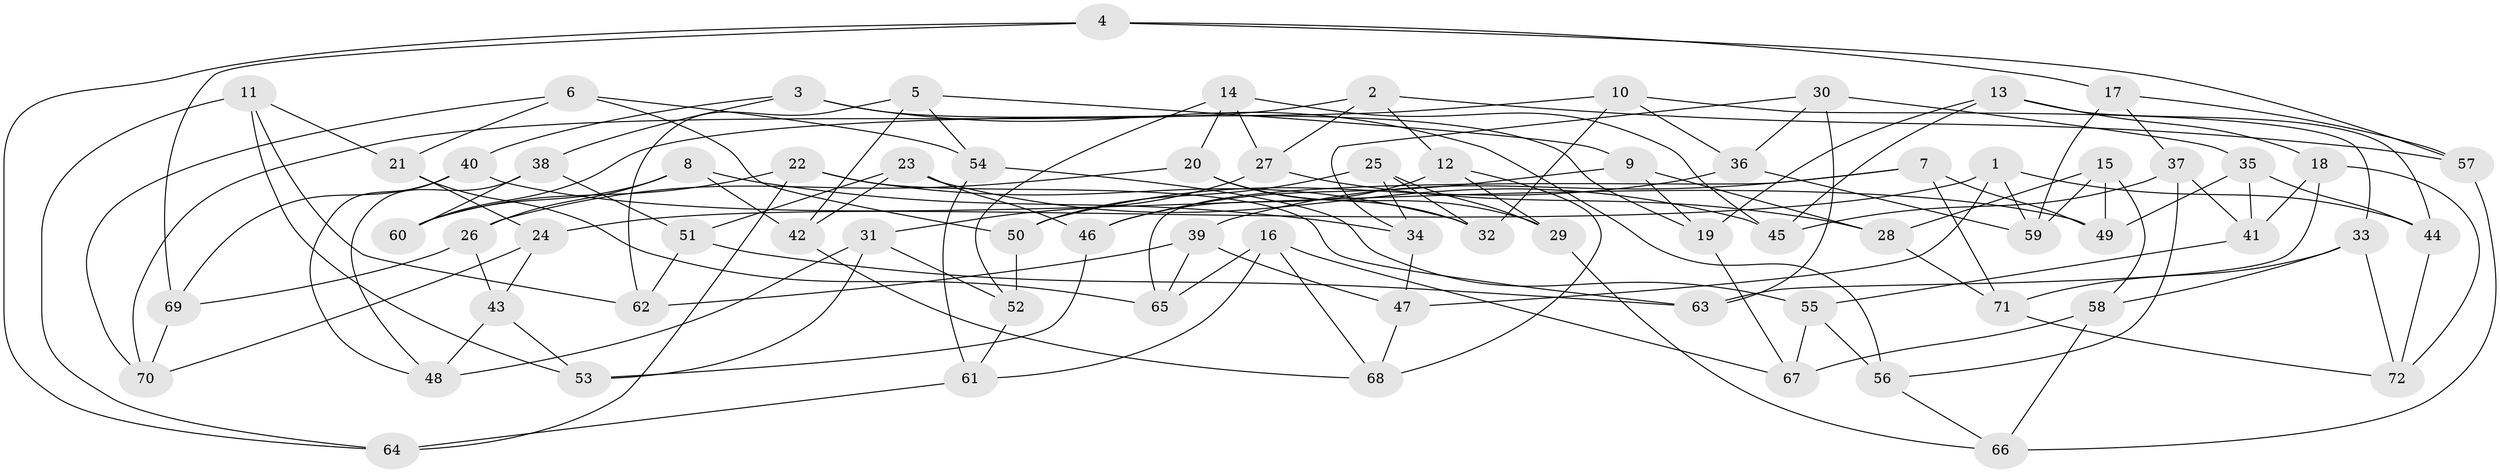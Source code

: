 // coarse degree distribution, {4: 0.29545454545454547, 6: 0.4318181818181818, 5: 0.20454545454545456, 3: 0.06818181818181818}
// Generated by graph-tools (version 1.1) at 2025/38/03/04/25 23:38:09]
// undirected, 72 vertices, 144 edges
graph export_dot {
  node [color=gray90,style=filled];
  1;
  2;
  3;
  4;
  5;
  6;
  7;
  8;
  9;
  10;
  11;
  12;
  13;
  14;
  15;
  16;
  17;
  18;
  19;
  20;
  21;
  22;
  23;
  24;
  25;
  26;
  27;
  28;
  29;
  30;
  31;
  32;
  33;
  34;
  35;
  36;
  37;
  38;
  39;
  40;
  41;
  42;
  43;
  44;
  45;
  46;
  47;
  48;
  49;
  50;
  51;
  52;
  53;
  54;
  55;
  56;
  57;
  58;
  59;
  60;
  61;
  62;
  63;
  64;
  65;
  66;
  67;
  68;
  69;
  70;
  71;
  72;
  1 -- 59;
  1 -- 24;
  1 -- 47;
  1 -- 44;
  2 -- 12;
  2 -- 70;
  2 -- 57;
  2 -- 27;
  3 -- 38;
  3 -- 40;
  3 -- 56;
  3 -- 19;
  4 -- 64;
  4 -- 17;
  4 -- 57;
  4 -- 69;
  5 -- 62;
  5 -- 42;
  5 -- 9;
  5 -- 54;
  6 -- 50;
  6 -- 21;
  6 -- 70;
  6 -- 54;
  7 -- 71;
  7 -- 65;
  7 -- 39;
  7 -- 49;
  8 -- 60;
  8 -- 42;
  8 -- 26;
  8 -- 34;
  9 -- 19;
  9 -- 28;
  9 -- 46;
  10 -- 36;
  10 -- 32;
  10 -- 33;
  10 -- 60;
  11 -- 62;
  11 -- 64;
  11 -- 21;
  11 -- 53;
  12 -- 29;
  12 -- 68;
  12 -- 46;
  13 -- 44;
  13 -- 45;
  13 -- 18;
  13 -- 19;
  14 -- 27;
  14 -- 52;
  14 -- 20;
  14 -- 45;
  15 -- 58;
  15 -- 49;
  15 -- 59;
  15 -- 28;
  16 -- 67;
  16 -- 65;
  16 -- 61;
  16 -- 68;
  17 -- 59;
  17 -- 37;
  17 -- 57;
  18 -- 72;
  18 -- 41;
  18 -- 63;
  19 -- 67;
  20 -- 32;
  20 -- 29;
  20 -- 26;
  21 -- 65;
  21 -- 24;
  22 -- 32;
  22 -- 64;
  22 -- 63;
  22 -- 60;
  23 -- 46;
  23 -- 51;
  23 -- 45;
  23 -- 42;
  24 -- 70;
  24 -- 43;
  25 -- 50;
  25 -- 32;
  25 -- 34;
  25 -- 29;
  26 -- 43;
  26 -- 69;
  27 -- 28;
  27 -- 31;
  28 -- 71;
  29 -- 66;
  30 -- 35;
  30 -- 36;
  30 -- 63;
  30 -- 34;
  31 -- 52;
  31 -- 48;
  31 -- 53;
  33 -- 72;
  33 -- 71;
  33 -- 58;
  34 -- 47;
  35 -- 41;
  35 -- 49;
  35 -- 44;
  36 -- 59;
  36 -- 50;
  37 -- 45;
  37 -- 41;
  37 -- 56;
  38 -- 48;
  38 -- 60;
  38 -- 51;
  39 -- 62;
  39 -- 65;
  39 -- 47;
  40 -- 48;
  40 -- 49;
  40 -- 69;
  41 -- 55;
  42 -- 68;
  43 -- 53;
  43 -- 48;
  44 -- 72;
  46 -- 53;
  47 -- 68;
  50 -- 52;
  51 -- 63;
  51 -- 62;
  52 -- 61;
  54 -- 55;
  54 -- 61;
  55 -- 67;
  55 -- 56;
  56 -- 66;
  57 -- 66;
  58 -- 67;
  58 -- 66;
  61 -- 64;
  69 -- 70;
  71 -- 72;
}
